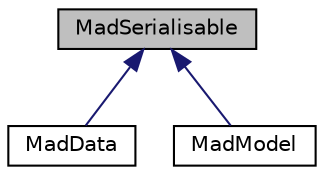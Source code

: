 digraph "MadSerialisable"
{
  edge [fontname="Helvetica",fontsize="10",labelfontname="Helvetica",labelfontsize="10"];
  node [fontname="Helvetica",fontsize="10",shape=record];
  Node1 [label="MadSerialisable",height=0.2,width=0.4,color="black", fillcolor="grey75", style="filled" fontcolor="black"];
  Node1 -> Node2 [dir="back",color="midnightblue",fontsize="10",style="solid"];
  Node2 [label="MadData",height=0.2,width=0.4,color="black", fillcolor="white", style="filled",URL="$class_mad_data.html"];
  Node1 -> Node3 [dir="back",color="midnightblue",fontsize="10",style="solid"];
  Node3 [label="MadModel",height=0.2,width=0.4,color="black", fillcolor="white", style="filled",URL="$class_mad_model.html",tooltip="The MadModel class, to represent a ModelTheme."];
}
